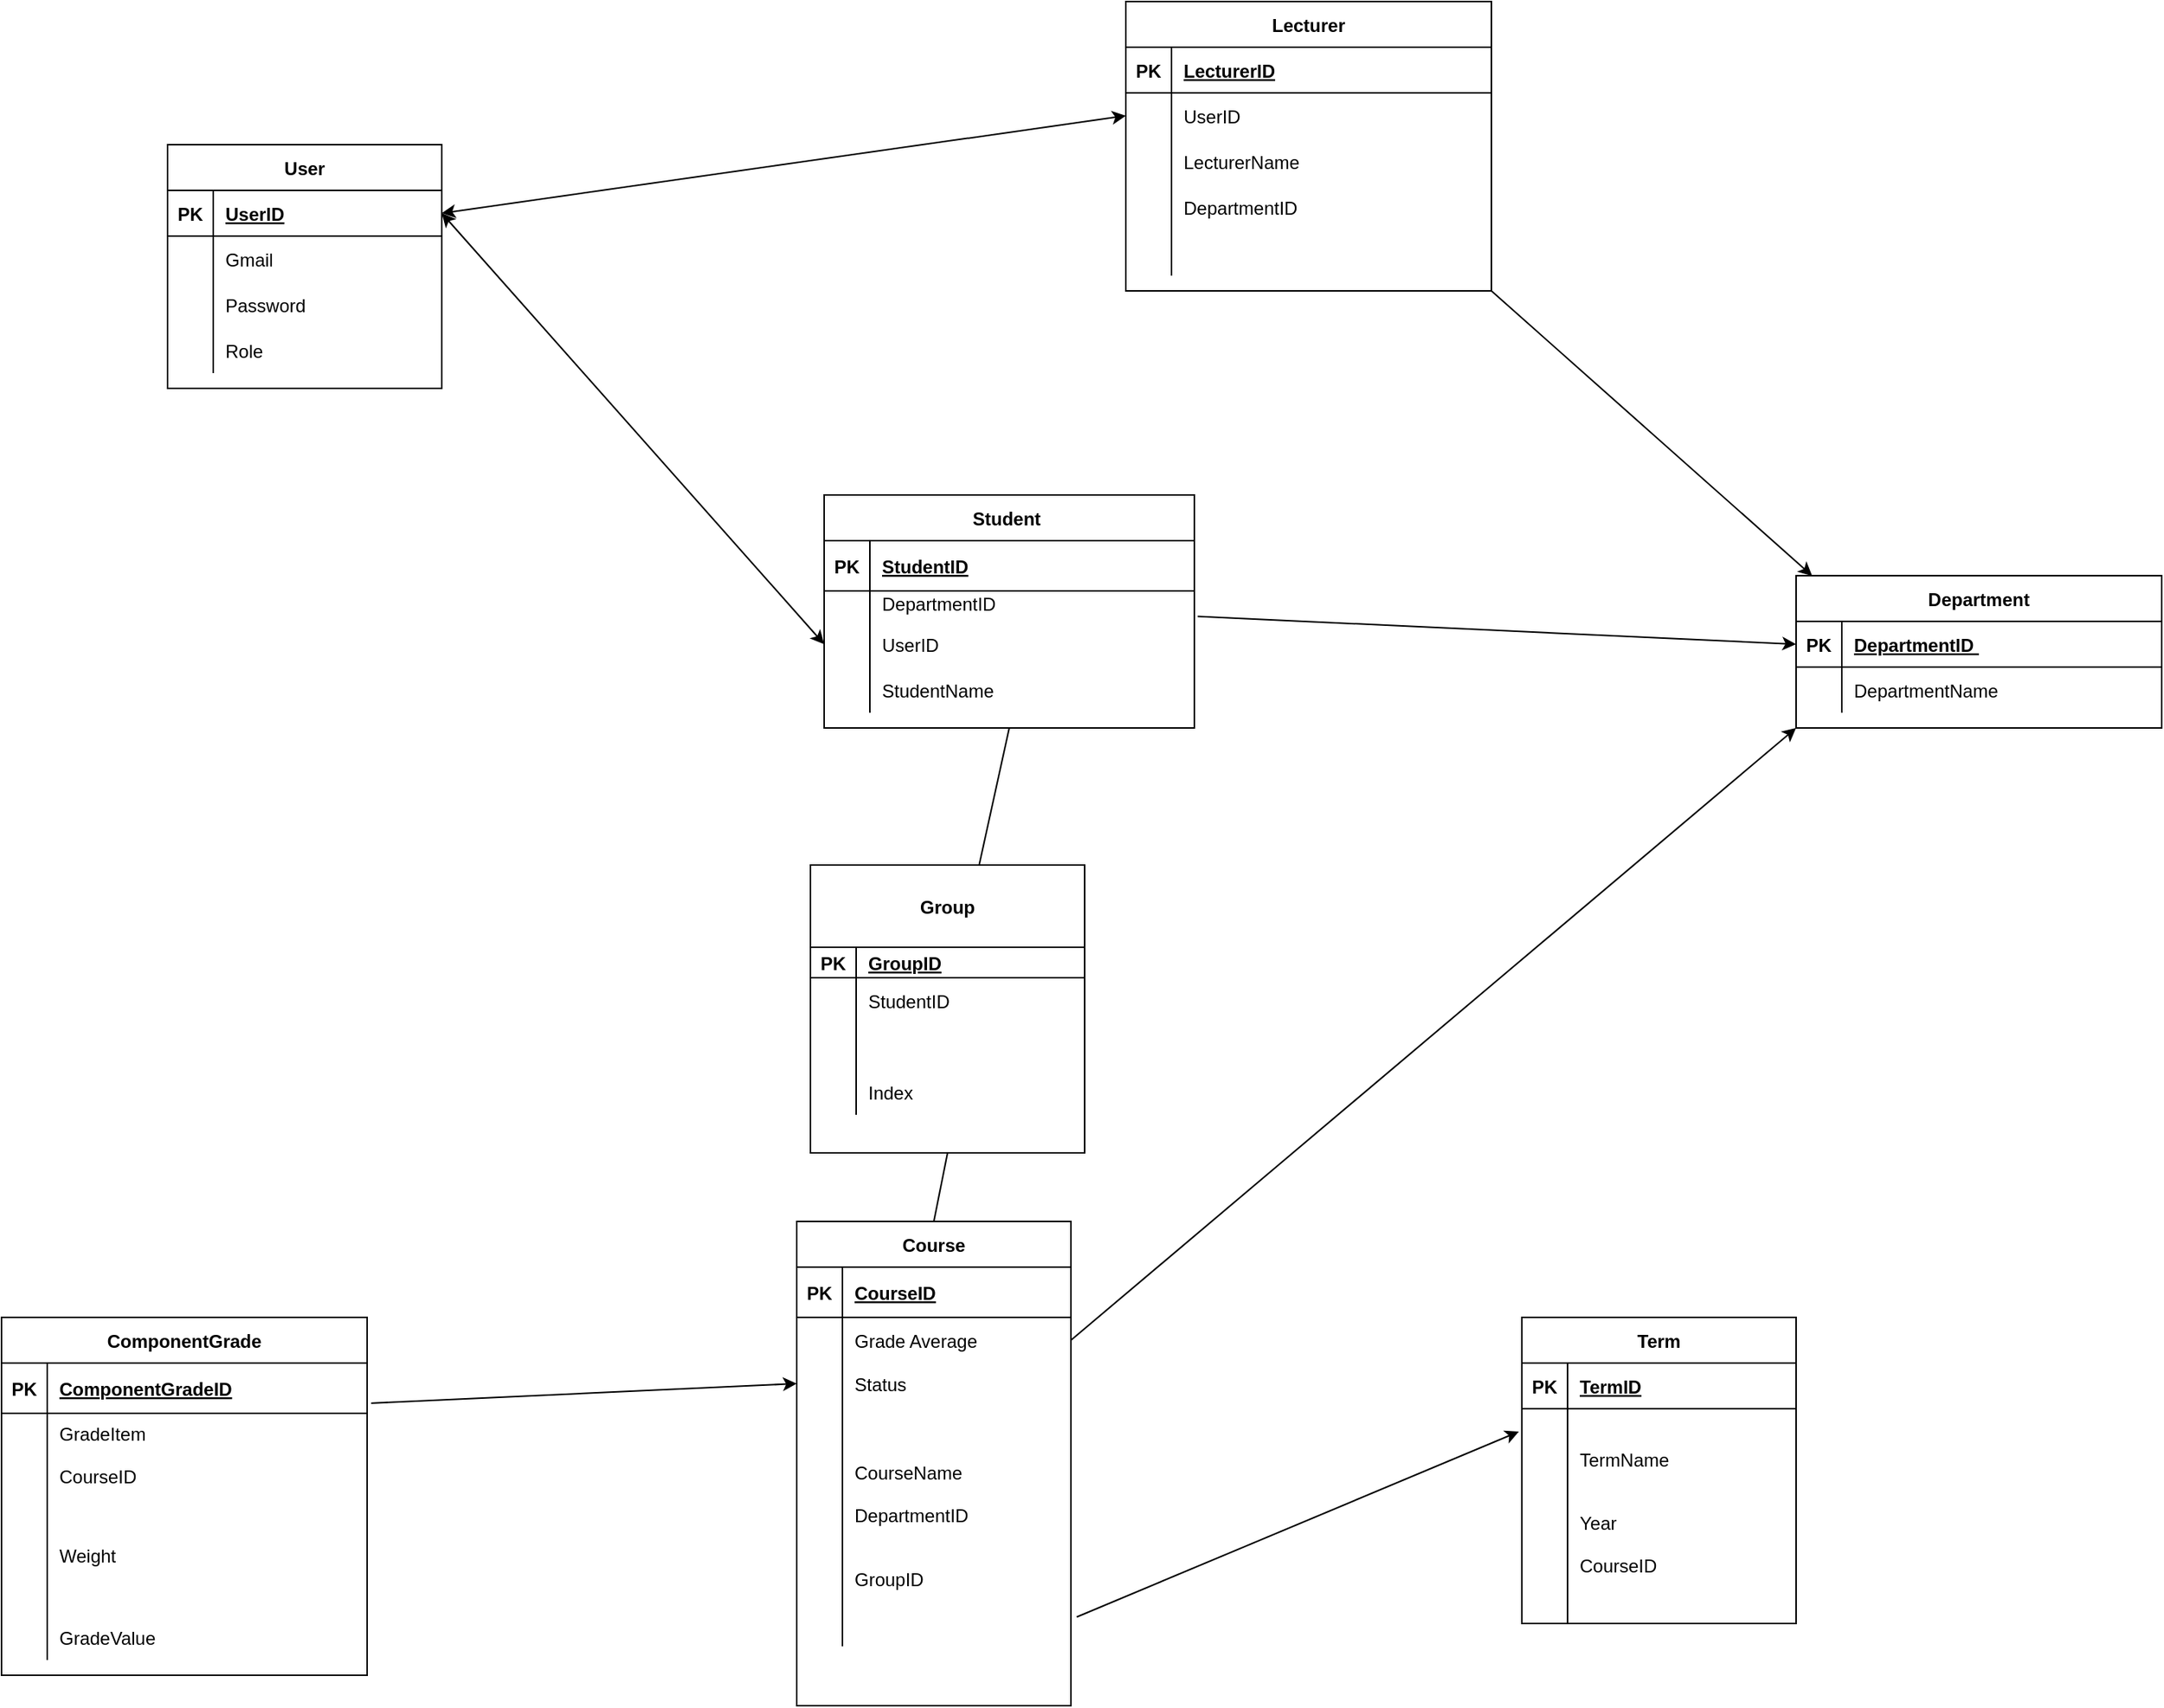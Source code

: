 <mxfile version="20.0.2" type="device"><diagram id="mr7P0DJ4sNEFujdi4Vyj" name="Page-1"><mxGraphModel dx="2618" dy="653" grid="1" gridSize="9" guides="1" tooltips="1" connect="1" arrows="1" fold="1" page="1" pageScale="1" pageWidth="1169" pageHeight="1654" math="0" shadow="0"><root><mxCell id="0"/><mxCell id="1" parent="0"/><mxCell id="qGTTyirhgLgIsrgYMvS8-2" value="User" style="shape=table;startSize=30;container=1;collapsible=1;childLayout=tableLayout;fixedRows=1;rowLines=0;fontStyle=1;align=center;resizeLast=1;" parent="1" vertex="1"><mxGeometry x="100" y="130" width="180" height="160" as="geometry"/></mxCell><mxCell id="qGTTyirhgLgIsrgYMvS8-3" value="" style="shape=tableRow;horizontal=0;startSize=0;swimlaneHead=0;swimlaneBody=0;fillColor=none;collapsible=0;dropTarget=0;points=[[0,0.5],[1,0.5]];portConstraint=eastwest;top=0;left=0;right=0;bottom=1;" parent="qGTTyirhgLgIsrgYMvS8-2" vertex="1"><mxGeometry y="30" width="180" height="30" as="geometry"/></mxCell><mxCell id="qGTTyirhgLgIsrgYMvS8-4" value="PK" style="shape=partialRectangle;connectable=0;fillColor=none;top=0;left=0;bottom=0;right=0;fontStyle=1;overflow=hidden;" parent="qGTTyirhgLgIsrgYMvS8-3" vertex="1"><mxGeometry width="30" height="30" as="geometry"><mxRectangle width="30" height="30" as="alternateBounds"/></mxGeometry></mxCell><mxCell id="qGTTyirhgLgIsrgYMvS8-5" value="UserID" style="shape=partialRectangle;connectable=0;fillColor=none;top=0;left=0;bottom=0;right=0;align=left;spacingLeft=6;fontStyle=5;overflow=hidden;" parent="qGTTyirhgLgIsrgYMvS8-3" vertex="1"><mxGeometry x="30" width="150" height="30" as="geometry"><mxRectangle width="150" height="30" as="alternateBounds"/></mxGeometry></mxCell><mxCell id="qGTTyirhgLgIsrgYMvS8-6" value="" style="shape=tableRow;horizontal=0;startSize=0;swimlaneHead=0;swimlaneBody=0;fillColor=none;collapsible=0;dropTarget=0;points=[[0,0.5],[1,0.5]];portConstraint=eastwest;top=0;left=0;right=0;bottom=0;" parent="qGTTyirhgLgIsrgYMvS8-2" vertex="1"><mxGeometry y="60" width="180" height="30" as="geometry"/></mxCell><mxCell id="qGTTyirhgLgIsrgYMvS8-7" value="" style="shape=partialRectangle;connectable=0;fillColor=none;top=0;left=0;bottom=0;right=0;editable=1;overflow=hidden;" parent="qGTTyirhgLgIsrgYMvS8-6" vertex="1"><mxGeometry width="30" height="30" as="geometry"><mxRectangle width="30" height="30" as="alternateBounds"/></mxGeometry></mxCell><mxCell id="qGTTyirhgLgIsrgYMvS8-8" value="Gmail        " style="shape=partialRectangle;connectable=0;fillColor=none;top=0;left=0;bottom=0;right=0;align=left;spacingLeft=6;overflow=hidden;" parent="qGTTyirhgLgIsrgYMvS8-6" vertex="1"><mxGeometry x="30" width="150" height="30" as="geometry"><mxRectangle width="150" height="30" as="alternateBounds"/></mxGeometry></mxCell><mxCell id="qGTTyirhgLgIsrgYMvS8-9" value="" style="shape=tableRow;horizontal=0;startSize=0;swimlaneHead=0;swimlaneBody=0;fillColor=none;collapsible=0;dropTarget=0;points=[[0,0.5],[1,0.5]];portConstraint=eastwest;top=0;left=0;right=0;bottom=0;" parent="qGTTyirhgLgIsrgYMvS8-2" vertex="1"><mxGeometry y="90" width="180" height="30" as="geometry"/></mxCell><mxCell id="qGTTyirhgLgIsrgYMvS8-10" value="" style="shape=partialRectangle;connectable=0;fillColor=none;top=0;left=0;bottom=0;right=0;editable=1;overflow=hidden;" parent="qGTTyirhgLgIsrgYMvS8-9" vertex="1"><mxGeometry width="30" height="30" as="geometry"><mxRectangle width="30" height="30" as="alternateBounds"/></mxGeometry></mxCell><mxCell id="qGTTyirhgLgIsrgYMvS8-11" value="Password" style="shape=partialRectangle;connectable=0;fillColor=none;top=0;left=0;bottom=0;right=0;align=left;spacingLeft=6;overflow=hidden;" parent="qGTTyirhgLgIsrgYMvS8-9" vertex="1"><mxGeometry x="30" width="150" height="30" as="geometry"><mxRectangle width="150" height="30" as="alternateBounds"/></mxGeometry></mxCell><mxCell id="qGTTyirhgLgIsrgYMvS8-12" value="" style="shape=tableRow;horizontal=0;startSize=0;swimlaneHead=0;swimlaneBody=0;fillColor=none;collapsible=0;dropTarget=0;points=[[0,0.5],[1,0.5]];portConstraint=eastwest;top=0;left=0;right=0;bottom=0;" parent="qGTTyirhgLgIsrgYMvS8-2" vertex="1"><mxGeometry y="120" width="180" height="30" as="geometry"/></mxCell><mxCell id="qGTTyirhgLgIsrgYMvS8-13" value="" style="shape=partialRectangle;connectable=0;fillColor=none;top=0;left=0;bottom=0;right=0;editable=1;overflow=hidden;" parent="qGTTyirhgLgIsrgYMvS8-12" vertex="1"><mxGeometry width="30" height="30" as="geometry"><mxRectangle width="30" height="30" as="alternateBounds"/></mxGeometry></mxCell><mxCell id="qGTTyirhgLgIsrgYMvS8-14" value="Role" style="shape=partialRectangle;connectable=0;fillColor=none;top=0;left=0;bottom=0;right=0;align=left;spacingLeft=6;overflow=hidden;" parent="qGTTyirhgLgIsrgYMvS8-12" vertex="1"><mxGeometry x="30" width="150" height="30" as="geometry"><mxRectangle width="150" height="30" as="alternateBounds"/></mxGeometry></mxCell><mxCell id="qGTTyirhgLgIsrgYMvS8-15" value="Student " style="shape=table;startSize=30;container=1;collapsible=1;childLayout=tableLayout;fixedRows=1;rowLines=0;fontStyle=1;align=center;resizeLast=1;" parent="1" vertex="1"><mxGeometry x="531" y="360" width="243" height="153" as="geometry"/></mxCell><mxCell id="qGTTyirhgLgIsrgYMvS8-16" value="" style="shape=tableRow;horizontal=0;startSize=0;swimlaneHead=0;swimlaneBody=0;fillColor=none;collapsible=0;dropTarget=0;points=[[0,0.5],[1,0.5]];portConstraint=eastwest;top=0;left=0;right=0;bottom=1;" parent="qGTTyirhgLgIsrgYMvS8-15" vertex="1"><mxGeometry y="30" width="243" height="33" as="geometry"/></mxCell><mxCell id="qGTTyirhgLgIsrgYMvS8-17" value="PK" style="shape=partialRectangle;connectable=0;fillColor=none;top=0;left=0;bottom=0;right=0;fontStyle=1;overflow=hidden;" parent="qGTTyirhgLgIsrgYMvS8-16" vertex="1"><mxGeometry width="30" height="33" as="geometry"><mxRectangle width="30" height="33" as="alternateBounds"/></mxGeometry></mxCell><mxCell id="qGTTyirhgLgIsrgYMvS8-18" value="StudentID" style="shape=partialRectangle;connectable=0;fillColor=none;top=0;left=0;bottom=0;right=0;align=left;spacingLeft=6;fontStyle=5;overflow=hidden;" parent="qGTTyirhgLgIsrgYMvS8-16" vertex="1"><mxGeometry x="30" width="213" height="33" as="geometry"><mxRectangle width="213" height="33" as="alternateBounds"/></mxGeometry></mxCell><mxCell id="qGTTyirhgLgIsrgYMvS8-19" value="" style="shape=tableRow;horizontal=0;startSize=0;swimlaneHead=0;swimlaneBody=0;fillColor=none;collapsible=0;dropTarget=0;points=[[0,0.5],[1,0.5]];portConstraint=eastwest;top=0;left=0;right=0;bottom=0;" parent="qGTTyirhgLgIsrgYMvS8-15" vertex="1"><mxGeometry y="63" width="243" height="20" as="geometry"/></mxCell><mxCell id="qGTTyirhgLgIsrgYMvS8-20" value="" style="shape=partialRectangle;connectable=0;fillColor=none;top=0;left=0;bottom=0;right=0;editable=1;overflow=hidden;" parent="qGTTyirhgLgIsrgYMvS8-19" vertex="1"><mxGeometry width="30" height="20" as="geometry"><mxRectangle width="30" height="20" as="alternateBounds"/></mxGeometry></mxCell><mxCell id="qGTTyirhgLgIsrgYMvS8-21" value="DepartmentID    &#10;" style="shape=partialRectangle;connectable=0;fillColor=none;top=0;left=0;bottom=0;right=0;align=left;spacingLeft=6;overflow=hidden;" parent="qGTTyirhgLgIsrgYMvS8-19" vertex="1"><mxGeometry x="30" width="213" height="20" as="geometry"><mxRectangle width="213" height="20" as="alternateBounds"/></mxGeometry></mxCell><mxCell id="qGTTyirhgLgIsrgYMvS8-22" value="" style="shape=tableRow;horizontal=0;startSize=0;swimlaneHead=0;swimlaneBody=0;fillColor=none;collapsible=0;dropTarget=0;points=[[0,0.5],[1,0.5]];portConstraint=eastwest;top=0;left=0;right=0;bottom=0;" parent="qGTTyirhgLgIsrgYMvS8-15" vertex="1"><mxGeometry y="83" width="243" height="30" as="geometry"/></mxCell><mxCell id="qGTTyirhgLgIsrgYMvS8-23" value="" style="shape=partialRectangle;connectable=0;fillColor=none;top=0;left=0;bottom=0;right=0;editable=1;overflow=hidden;" parent="qGTTyirhgLgIsrgYMvS8-22" vertex="1"><mxGeometry width="30" height="30" as="geometry"><mxRectangle width="30" height="30" as="alternateBounds"/></mxGeometry></mxCell><mxCell id="qGTTyirhgLgIsrgYMvS8-24" value="UserID" style="shape=partialRectangle;connectable=0;fillColor=none;top=0;left=0;bottom=0;right=0;align=left;spacingLeft=6;overflow=hidden;" parent="qGTTyirhgLgIsrgYMvS8-22" vertex="1"><mxGeometry x="30" width="213" height="30" as="geometry"><mxRectangle width="213" height="30" as="alternateBounds"/></mxGeometry></mxCell><mxCell id="qGTTyirhgLgIsrgYMvS8-25" value="" style="shape=tableRow;horizontal=0;startSize=0;swimlaneHead=0;swimlaneBody=0;fillColor=none;collapsible=0;dropTarget=0;points=[[0,0.5],[1,0.5]];portConstraint=eastwest;top=0;left=0;right=0;bottom=0;" parent="qGTTyirhgLgIsrgYMvS8-15" vertex="1"><mxGeometry y="113" width="243" height="30" as="geometry"/></mxCell><mxCell id="qGTTyirhgLgIsrgYMvS8-26" value="" style="shape=partialRectangle;connectable=0;fillColor=none;top=0;left=0;bottom=0;right=0;editable=1;overflow=hidden;" parent="qGTTyirhgLgIsrgYMvS8-25" vertex="1"><mxGeometry width="30" height="30" as="geometry"><mxRectangle width="30" height="30" as="alternateBounds"/></mxGeometry></mxCell><mxCell id="qGTTyirhgLgIsrgYMvS8-27" value="StudentName" style="shape=partialRectangle;connectable=0;fillColor=none;top=0;left=0;bottom=0;right=0;align=left;spacingLeft=6;overflow=hidden;" parent="qGTTyirhgLgIsrgYMvS8-25" vertex="1"><mxGeometry x="30" width="213" height="30" as="geometry"><mxRectangle width="213" height="30" as="alternateBounds"/></mxGeometry></mxCell><mxCell id="qGTTyirhgLgIsrgYMvS8-28" value="Department" style="shape=table;startSize=30;container=1;collapsible=1;childLayout=tableLayout;fixedRows=1;rowLines=0;fontStyle=1;align=center;resizeLast=1;" parent="1" vertex="1"><mxGeometry x="1169" y="413" width="240" height="100" as="geometry"/></mxCell><mxCell id="qGTTyirhgLgIsrgYMvS8-29" value="" style="shape=tableRow;horizontal=0;startSize=0;swimlaneHead=0;swimlaneBody=0;fillColor=none;collapsible=0;dropTarget=0;points=[[0,0.5],[1,0.5]];portConstraint=eastwest;top=0;left=0;right=0;bottom=1;" parent="qGTTyirhgLgIsrgYMvS8-28" vertex="1"><mxGeometry y="30" width="240" height="30" as="geometry"/></mxCell><mxCell id="qGTTyirhgLgIsrgYMvS8-30" value="PK" style="shape=partialRectangle;connectable=0;fillColor=none;top=0;left=0;bottom=0;right=0;fontStyle=1;overflow=hidden;" parent="qGTTyirhgLgIsrgYMvS8-29" vertex="1"><mxGeometry width="30" height="30" as="geometry"><mxRectangle width="30" height="30" as="alternateBounds"/></mxGeometry></mxCell><mxCell id="qGTTyirhgLgIsrgYMvS8-31" value="DepartmentID " style="shape=partialRectangle;connectable=0;fillColor=none;top=0;left=0;bottom=0;right=0;align=left;spacingLeft=6;fontStyle=5;overflow=hidden;" parent="qGTTyirhgLgIsrgYMvS8-29" vertex="1"><mxGeometry x="30" width="210" height="30" as="geometry"><mxRectangle width="210" height="30" as="alternateBounds"/></mxGeometry></mxCell><mxCell id="qGTTyirhgLgIsrgYMvS8-32" value="" style="shape=tableRow;horizontal=0;startSize=0;swimlaneHead=0;swimlaneBody=0;fillColor=none;collapsible=0;dropTarget=0;points=[[0,0.5],[1,0.5]];portConstraint=eastwest;top=0;left=0;right=0;bottom=0;" parent="qGTTyirhgLgIsrgYMvS8-28" vertex="1"><mxGeometry y="60" width="240" height="30" as="geometry"/></mxCell><mxCell id="qGTTyirhgLgIsrgYMvS8-33" value="" style="shape=partialRectangle;connectable=0;fillColor=none;top=0;left=0;bottom=0;right=0;editable=1;overflow=hidden;" parent="qGTTyirhgLgIsrgYMvS8-32" vertex="1"><mxGeometry width="30" height="30" as="geometry"><mxRectangle width="30" height="30" as="alternateBounds"/></mxGeometry></mxCell><mxCell id="qGTTyirhgLgIsrgYMvS8-34" value="DepartmentName" style="shape=partialRectangle;connectable=0;fillColor=none;top=0;left=0;bottom=0;right=0;align=left;spacingLeft=6;overflow=hidden;" parent="qGTTyirhgLgIsrgYMvS8-32" vertex="1"><mxGeometry x="30" width="210" height="30" as="geometry"><mxRectangle width="210" height="30" as="alternateBounds"/></mxGeometry></mxCell><mxCell id="qGTTyirhgLgIsrgYMvS8-48" value="Lecturer" style="shape=table;startSize=30;container=1;collapsible=1;childLayout=tableLayout;fixedRows=1;rowLines=0;fontStyle=1;align=center;resizeLast=1;" parent="1" vertex="1"><mxGeometry x="729" y="36" width="240" height="190" as="geometry"/></mxCell><mxCell id="qGTTyirhgLgIsrgYMvS8-49" value="" style="shape=tableRow;horizontal=0;startSize=0;swimlaneHead=0;swimlaneBody=0;fillColor=none;collapsible=0;dropTarget=0;points=[[0,0.5],[1,0.5]];portConstraint=eastwest;top=0;left=0;right=0;bottom=1;" parent="qGTTyirhgLgIsrgYMvS8-48" vertex="1"><mxGeometry y="30" width="240" height="30" as="geometry"/></mxCell><mxCell id="qGTTyirhgLgIsrgYMvS8-50" value="PK" style="shape=partialRectangle;connectable=0;fillColor=none;top=0;left=0;bottom=0;right=0;fontStyle=1;overflow=hidden;" parent="qGTTyirhgLgIsrgYMvS8-49" vertex="1"><mxGeometry width="30" height="30" as="geometry"><mxRectangle width="30" height="30" as="alternateBounds"/></mxGeometry></mxCell><mxCell id="qGTTyirhgLgIsrgYMvS8-51" value="LecturerID" style="shape=partialRectangle;connectable=0;fillColor=none;top=0;left=0;bottom=0;right=0;align=left;spacingLeft=6;fontStyle=5;overflow=hidden;" parent="qGTTyirhgLgIsrgYMvS8-49" vertex="1"><mxGeometry x="30" width="210" height="30" as="geometry"><mxRectangle width="210" height="30" as="alternateBounds"/></mxGeometry></mxCell><mxCell id="qGTTyirhgLgIsrgYMvS8-52" value="" style="shape=tableRow;horizontal=0;startSize=0;swimlaneHead=0;swimlaneBody=0;fillColor=none;collapsible=0;dropTarget=0;points=[[0,0.5],[1,0.5]];portConstraint=eastwest;top=0;left=0;right=0;bottom=0;" parent="qGTTyirhgLgIsrgYMvS8-48" vertex="1"><mxGeometry y="60" width="240" height="30" as="geometry"/></mxCell><mxCell id="qGTTyirhgLgIsrgYMvS8-53" value="" style="shape=partialRectangle;connectable=0;fillColor=none;top=0;left=0;bottom=0;right=0;editable=1;overflow=hidden;" parent="qGTTyirhgLgIsrgYMvS8-52" vertex="1"><mxGeometry width="30" height="30" as="geometry"><mxRectangle width="30" height="30" as="alternateBounds"/></mxGeometry></mxCell><mxCell id="qGTTyirhgLgIsrgYMvS8-54" value="UserID " style="shape=partialRectangle;connectable=0;fillColor=none;top=0;left=0;bottom=0;right=0;align=left;spacingLeft=6;overflow=hidden;" parent="qGTTyirhgLgIsrgYMvS8-52" vertex="1"><mxGeometry x="30" width="210" height="30" as="geometry"><mxRectangle width="210" height="30" as="alternateBounds"/></mxGeometry></mxCell><mxCell id="qGTTyirhgLgIsrgYMvS8-55" value="" style="shape=tableRow;horizontal=0;startSize=0;swimlaneHead=0;swimlaneBody=0;fillColor=none;collapsible=0;dropTarget=0;points=[[0,0.5],[1,0.5]];portConstraint=eastwest;top=0;left=0;right=0;bottom=0;" parent="qGTTyirhgLgIsrgYMvS8-48" vertex="1"><mxGeometry y="90" width="240" height="30" as="geometry"/></mxCell><mxCell id="qGTTyirhgLgIsrgYMvS8-56" value="" style="shape=partialRectangle;connectable=0;fillColor=none;top=0;left=0;bottom=0;right=0;editable=1;overflow=hidden;" parent="qGTTyirhgLgIsrgYMvS8-55" vertex="1"><mxGeometry width="30" height="30" as="geometry"><mxRectangle width="30" height="30" as="alternateBounds"/></mxGeometry></mxCell><mxCell id="qGTTyirhgLgIsrgYMvS8-57" value="LecturerName" style="shape=partialRectangle;connectable=0;fillColor=none;top=0;left=0;bottom=0;right=0;align=left;spacingLeft=6;overflow=hidden;" parent="qGTTyirhgLgIsrgYMvS8-55" vertex="1"><mxGeometry x="30" width="210" height="30" as="geometry"><mxRectangle width="210" height="30" as="alternateBounds"/></mxGeometry></mxCell><mxCell id="qGTTyirhgLgIsrgYMvS8-58" value="" style="shape=tableRow;horizontal=0;startSize=0;swimlaneHead=0;swimlaneBody=0;fillColor=none;collapsible=0;dropTarget=0;points=[[0,0.5],[1,0.5]];portConstraint=eastwest;top=0;left=0;right=0;bottom=0;" parent="qGTTyirhgLgIsrgYMvS8-48" vertex="1"><mxGeometry y="120" width="240" height="30" as="geometry"/></mxCell><mxCell id="qGTTyirhgLgIsrgYMvS8-59" value="" style="shape=partialRectangle;connectable=0;fillColor=none;top=0;left=0;bottom=0;right=0;editable=1;overflow=hidden;" parent="qGTTyirhgLgIsrgYMvS8-58" vertex="1"><mxGeometry width="30" height="30" as="geometry"><mxRectangle width="30" height="30" as="alternateBounds"/></mxGeometry></mxCell><mxCell id="qGTTyirhgLgIsrgYMvS8-60" value="DepartmentID" style="shape=partialRectangle;connectable=0;fillColor=none;top=0;left=0;bottom=0;right=0;align=left;spacingLeft=6;overflow=hidden;" parent="qGTTyirhgLgIsrgYMvS8-58" vertex="1"><mxGeometry x="30" width="210" height="30" as="geometry"><mxRectangle width="210" height="30" as="alternateBounds"/></mxGeometry></mxCell><mxCell id="qGTTyirhgLgIsrgYMvS8-61" value="" style="shape=tableRow;horizontal=0;startSize=0;swimlaneHead=0;swimlaneBody=0;fillColor=none;collapsible=0;dropTarget=0;points=[[0,0.5],[1,0.5]];portConstraint=eastwest;top=0;left=0;right=0;bottom=0;" parent="qGTTyirhgLgIsrgYMvS8-48" vertex="1"><mxGeometry y="150" width="240" height="30" as="geometry"/></mxCell><mxCell id="qGTTyirhgLgIsrgYMvS8-62" value="" style="shape=partialRectangle;connectable=0;fillColor=none;top=0;left=0;bottom=0;right=0;editable=1;overflow=hidden;" parent="qGTTyirhgLgIsrgYMvS8-61" vertex="1"><mxGeometry width="30" height="30" as="geometry"><mxRectangle width="30" height="30" as="alternateBounds"/></mxGeometry></mxCell><mxCell id="qGTTyirhgLgIsrgYMvS8-63" value="" style="shape=partialRectangle;connectable=0;fillColor=none;top=0;left=0;bottom=0;right=0;align=left;spacingLeft=6;overflow=hidden;" parent="qGTTyirhgLgIsrgYMvS8-61" vertex="1"><mxGeometry x="30" width="210" height="30" as="geometry"><mxRectangle width="210" height="30" as="alternateBounds"/></mxGeometry></mxCell><mxCell id="qGTTyirhgLgIsrgYMvS8-78" value="ComponentGrade" style="shape=table;startSize=30;container=1;collapsible=1;childLayout=tableLayout;fixedRows=1;rowLines=0;fontStyle=1;align=center;resizeLast=1;" parent="1" vertex="1"><mxGeometry x="-9" y="900" width="240" height="235" as="geometry"/></mxCell><mxCell id="qGTTyirhgLgIsrgYMvS8-79" value="" style="shape=tableRow;horizontal=0;startSize=0;swimlaneHead=0;swimlaneBody=0;fillColor=none;collapsible=0;dropTarget=0;points=[[0,0.5],[1,0.5]];portConstraint=eastwest;top=0;left=0;right=0;bottom=1;" parent="qGTTyirhgLgIsrgYMvS8-78" vertex="1"><mxGeometry y="30" width="240" height="33" as="geometry"/></mxCell><mxCell id="qGTTyirhgLgIsrgYMvS8-80" value="PK" style="shape=partialRectangle;connectable=0;fillColor=none;top=0;left=0;bottom=0;right=0;fontStyle=1;overflow=hidden;" parent="qGTTyirhgLgIsrgYMvS8-79" vertex="1"><mxGeometry width="30" height="33" as="geometry"><mxRectangle width="30" height="33" as="alternateBounds"/></mxGeometry></mxCell><mxCell id="qGTTyirhgLgIsrgYMvS8-81" value="ComponentGradeID" style="shape=partialRectangle;connectable=0;fillColor=none;top=0;left=0;bottom=0;right=0;align=left;spacingLeft=6;fontStyle=5;overflow=hidden;" parent="qGTTyirhgLgIsrgYMvS8-79" vertex="1"><mxGeometry x="30" width="210" height="33" as="geometry"><mxRectangle width="210" height="33" as="alternateBounds"/></mxGeometry></mxCell><mxCell id="qGTTyirhgLgIsrgYMvS8-82" value="" style="shape=tableRow;horizontal=0;startSize=0;swimlaneHead=0;swimlaneBody=0;fillColor=none;collapsible=0;dropTarget=0;points=[[0,0.5],[1,0.5]];portConstraint=eastwest;top=0;left=0;right=0;bottom=0;" parent="qGTTyirhgLgIsrgYMvS8-78" vertex="1"><mxGeometry y="63" width="240" height="54" as="geometry"/></mxCell><mxCell id="qGTTyirhgLgIsrgYMvS8-83" value="" style="shape=partialRectangle;connectable=0;fillColor=none;top=0;left=0;bottom=0;right=0;editable=1;overflow=hidden;" parent="qGTTyirhgLgIsrgYMvS8-82" vertex="1"><mxGeometry width="30" height="54" as="geometry"><mxRectangle width="30" height="54" as="alternateBounds"/></mxGeometry></mxCell><mxCell id="qGTTyirhgLgIsrgYMvS8-84" value="GradeItem&#10;&#10;CourseID" style="shape=partialRectangle;connectable=0;fillColor=none;top=0;left=0;bottom=0;right=0;align=left;spacingLeft=6;overflow=hidden;" parent="qGTTyirhgLgIsrgYMvS8-82" vertex="1"><mxGeometry x="30" width="210" height="54" as="geometry"><mxRectangle width="210" height="54" as="alternateBounds"/></mxGeometry></mxCell><mxCell id="qGTTyirhgLgIsrgYMvS8-85" value="" style="shape=tableRow;horizontal=0;startSize=0;swimlaneHead=0;swimlaneBody=0;fillColor=none;collapsible=0;dropTarget=0;points=[[0,0.5],[1,0.5]];portConstraint=eastwest;top=0;left=0;right=0;bottom=0;" parent="qGTTyirhgLgIsrgYMvS8-78" vertex="1"><mxGeometry y="117" width="240" height="78" as="geometry"/></mxCell><mxCell id="qGTTyirhgLgIsrgYMvS8-86" value="" style="shape=partialRectangle;connectable=0;fillColor=none;top=0;left=0;bottom=0;right=0;editable=1;overflow=hidden;" parent="qGTTyirhgLgIsrgYMvS8-85" vertex="1"><mxGeometry width="30" height="78" as="geometry"><mxRectangle width="30" height="78" as="alternateBounds"/></mxGeometry></mxCell><mxCell id="qGTTyirhgLgIsrgYMvS8-87" value="Weight" style="shape=partialRectangle;connectable=0;fillColor=none;top=0;left=0;bottom=0;right=0;align=left;spacingLeft=6;overflow=hidden;" parent="qGTTyirhgLgIsrgYMvS8-85" vertex="1"><mxGeometry x="30" width="210" height="78" as="geometry"><mxRectangle width="210" height="78" as="alternateBounds"/></mxGeometry></mxCell><mxCell id="qGTTyirhgLgIsrgYMvS8-88" value="" style="shape=tableRow;horizontal=0;startSize=0;swimlaneHead=0;swimlaneBody=0;fillColor=none;collapsible=0;dropTarget=0;points=[[0,0.5],[1,0.5]];portConstraint=eastwest;top=0;left=0;right=0;bottom=0;" parent="qGTTyirhgLgIsrgYMvS8-78" vertex="1"><mxGeometry y="195" width="240" height="30" as="geometry"/></mxCell><mxCell id="qGTTyirhgLgIsrgYMvS8-89" value="" style="shape=partialRectangle;connectable=0;fillColor=none;top=0;left=0;bottom=0;right=0;editable=1;overflow=hidden;" parent="qGTTyirhgLgIsrgYMvS8-88" vertex="1"><mxGeometry width="30" height="30" as="geometry"><mxRectangle width="30" height="30" as="alternateBounds"/></mxGeometry></mxCell><mxCell id="qGTTyirhgLgIsrgYMvS8-90" value="GradeValue" style="shape=partialRectangle;connectable=0;fillColor=none;top=0;left=0;bottom=0;right=0;align=left;spacingLeft=6;overflow=hidden;" parent="qGTTyirhgLgIsrgYMvS8-88" vertex="1"><mxGeometry x="30" width="210" height="30" as="geometry"><mxRectangle width="210" height="30" as="alternateBounds"/></mxGeometry></mxCell><mxCell id="zCU6-iLMSBYGmoEDYZ47-1" value="" style="endArrow=classic;startArrow=classic;html=1;rounded=0;entryX=0;entryY=0.5;entryDx=0;entryDy=0;exitX=1;exitY=0.5;exitDx=0;exitDy=0;" parent="1" source="qGTTyirhgLgIsrgYMvS8-3" target="qGTTyirhgLgIsrgYMvS8-52" edge="1"><mxGeometry width="50" height="50" relative="1" as="geometry"><mxPoint x="288" y="225" as="sourcePoint"/><mxPoint x="797" y="351" as="targetPoint"/></mxGeometry></mxCell><mxCell id="zCU6-iLMSBYGmoEDYZ47-2" value="" style="endArrow=classic;startArrow=classic;html=1;rounded=0;exitX=1;exitY=0.5;exitDx=0;exitDy=0;entryX=0;entryY=0.5;entryDx=0;entryDy=0;" parent="1" source="qGTTyirhgLgIsrgYMvS8-3" target="qGTTyirhgLgIsrgYMvS8-22" edge="1"><mxGeometry width="50" height="50" relative="1" as="geometry"><mxPoint x="747" y="401" as="sourcePoint"/><mxPoint x="797" y="351" as="targetPoint"/></mxGeometry></mxCell><mxCell id="zCU6-iLMSBYGmoEDYZ47-3" value="Course" style="shape=table;startSize=30;container=1;collapsible=1;childLayout=tableLayout;fixedRows=1;rowLines=0;fontStyle=1;align=center;resizeLast=1;" parent="1" vertex="1"><mxGeometry x="513" y="837" width="180" height="318.0" as="geometry"/></mxCell><mxCell id="zCU6-iLMSBYGmoEDYZ47-4" value="" style="shape=tableRow;horizontal=0;startSize=0;swimlaneHead=0;swimlaneBody=0;fillColor=none;collapsible=0;dropTarget=0;points=[[0,0.5],[1,0.5]];portConstraint=eastwest;top=0;left=0;right=0;bottom=1;" parent="zCU6-iLMSBYGmoEDYZ47-3" vertex="1"><mxGeometry y="30" width="180" height="33" as="geometry"/></mxCell><mxCell id="zCU6-iLMSBYGmoEDYZ47-5" value="PK" style="shape=partialRectangle;connectable=0;fillColor=none;top=0;left=0;bottom=0;right=0;fontStyle=1;overflow=hidden;" parent="zCU6-iLMSBYGmoEDYZ47-4" vertex="1"><mxGeometry width="30" height="33" as="geometry"><mxRectangle width="30" height="33" as="alternateBounds"/></mxGeometry></mxCell><mxCell id="zCU6-iLMSBYGmoEDYZ47-6" value="CourseID" style="shape=partialRectangle;connectable=0;fillColor=none;top=0;left=0;bottom=0;right=0;align=left;spacingLeft=6;fontStyle=5;overflow=hidden;" parent="zCU6-iLMSBYGmoEDYZ47-4" vertex="1"><mxGeometry x="30" width="150" height="33" as="geometry"><mxRectangle width="150" height="33" as="alternateBounds"/></mxGeometry></mxCell><mxCell id="zCU6-iLMSBYGmoEDYZ47-7" value="" style="shape=tableRow;horizontal=0;startSize=0;swimlaneHead=0;swimlaneBody=0;fillColor=none;collapsible=0;dropTarget=0;points=[[0,0.5],[1,0.5]];portConstraint=eastwest;top=0;left=0;right=0;bottom=0;" parent="zCU6-iLMSBYGmoEDYZ47-3" vertex="1"><mxGeometry y="63" width="180" height="30" as="geometry"/></mxCell><mxCell id="zCU6-iLMSBYGmoEDYZ47-8" value="" style="shape=partialRectangle;connectable=0;fillColor=none;top=0;left=0;bottom=0;right=0;editable=1;overflow=hidden;" parent="zCU6-iLMSBYGmoEDYZ47-7" vertex="1"><mxGeometry width="30" height="30" as="geometry"><mxRectangle width="30" height="30" as="alternateBounds"/></mxGeometry></mxCell><mxCell id="zCU6-iLMSBYGmoEDYZ47-9" value="Grade Average" style="shape=partialRectangle;connectable=0;fillColor=none;top=0;left=0;bottom=0;right=0;align=left;spacingLeft=6;overflow=hidden;" parent="zCU6-iLMSBYGmoEDYZ47-7" vertex="1"><mxGeometry x="30" width="150" height="30" as="geometry"><mxRectangle width="150" height="30" as="alternateBounds"/></mxGeometry></mxCell><mxCell id="zCU6-iLMSBYGmoEDYZ47-10" value="" style="shape=tableRow;horizontal=0;startSize=0;swimlaneHead=0;swimlaneBody=0;fillColor=none;collapsible=0;dropTarget=0;points=[[0,0.5],[1,0.5]];portConstraint=eastwest;top=0;left=0;right=0;bottom=0;" parent="zCU6-iLMSBYGmoEDYZ47-3" vertex="1"><mxGeometry y="93" width="180" height="27" as="geometry"/></mxCell><mxCell id="zCU6-iLMSBYGmoEDYZ47-11" value="" style="shape=partialRectangle;connectable=0;fillColor=none;top=0;left=0;bottom=0;right=0;editable=1;overflow=hidden;" parent="zCU6-iLMSBYGmoEDYZ47-10" vertex="1"><mxGeometry width="30" height="27" as="geometry"><mxRectangle width="30" height="27" as="alternateBounds"/></mxGeometry></mxCell><mxCell id="zCU6-iLMSBYGmoEDYZ47-12" value="Status" style="shape=partialRectangle;connectable=0;fillColor=none;top=0;left=0;bottom=0;right=0;align=left;spacingLeft=6;overflow=hidden;" parent="zCU6-iLMSBYGmoEDYZ47-10" vertex="1"><mxGeometry x="30" width="150" height="27" as="geometry"><mxRectangle width="150" height="27" as="alternateBounds"/></mxGeometry></mxCell><mxCell id="zCU6-iLMSBYGmoEDYZ47-13" value="" style="shape=tableRow;horizontal=0;startSize=0;swimlaneHead=0;swimlaneBody=0;fillColor=none;collapsible=0;dropTarget=0;points=[[0,0.5],[1,0.5]];portConstraint=eastwest;top=0;left=0;right=0;bottom=0;" parent="zCU6-iLMSBYGmoEDYZ47-3" vertex="1"><mxGeometry y="120" width="180" height="159" as="geometry"/></mxCell><mxCell id="zCU6-iLMSBYGmoEDYZ47-14" value="" style="shape=partialRectangle;connectable=0;fillColor=none;top=0;left=0;bottom=0;right=0;editable=1;overflow=hidden;" parent="zCU6-iLMSBYGmoEDYZ47-13" vertex="1"><mxGeometry width="30" height="159" as="geometry"><mxRectangle width="30" height="159" as="alternateBounds"/></mxGeometry></mxCell><mxCell id="zCU6-iLMSBYGmoEDYZ47-15" value="CourseName&#10;&#10;DepartmentID&#10;&#10;&#10;GroupID" style="shape=partialRectangle;connectable=0;fillColor=none;top=0;left=0;bottom=0;right=0;align=left;spacingLeft=6;overflow=hidden;" parent="zCU6-iLMSBYGmoEDYZ47-13" vertex="1"><mxGeometry x="30" width="150" height="159" as="geometry"><mxRectangle width="150" height="159" as="alternateBounds"/></mxGeometry></mxCell><mxCell id="zCU6-iLMSBYGmoEDYZ47-20" value="" style="endArrow=classic;html=1;rounded=0;entryX=0;entryY=0.5;entryDx=0;entryDy=0;exitX=1.009;exitY=-0.107;exitDx=0;exitDy=0;exitPerimeter=0;" parent="1" source="qGTTyirhgLgIsrgYMvS8-22" target="qGTTyirhgLgIsrgYMvS8-29" edge="1"><mxGeometry width="50" height="50" relative="1" as="geometry"><mxPoint x="801" y="581" as="sourcePoint"/><mxPoint x="851" y="531" as="targetPoint"/></mxGeometry></mxCell><mxCell id="4luTp6yfqKUjTsejv8uh-1" value="" style="endArrow=classic;html=1;rounded=0;exitX=1.011;exitY=0.798;exitDx=0;exitDy=0;exitPerimeter=0;entryX=0;entryY=0.5;entryDx=0;entryDy=0;" parent="1" source="qGTTyirhgLgIsrgYMvS8-79" target="zCU6-iLMSBYGmoEDYZ47-10" edge="1"><mxGeometry width="50" height="50" relative="1" as="geometry"><mxPoint x="711" y="599" as="sourcePoint"/><mxPoint x="761" y="549" as="targetPoint"/></mxGeometry></mxCell><mxCell id="4luTp6yfqKUjTsejv8uh-4" value="" style="endArrow=classic;html=1;rounded=0;entryX=0;entryY=1;entryDx=0;entryDy=0;exitX=1;exitY=0.5;exitDx=0;exitDy=0;" parent="1" source="zCU6-iLMSBYGmoEDYZ47-7" target="qGTTyirhgLgIsrgYMvS8-28" edge="1"><mxGeometry width="50" height="50" relative="1" as="geometry"><mxPoint x="711" y="707" as="sourcePoint"/><mxPoint x="761" y="657" as="targetPoint"/></mxGeometry></mxCell><mxCell id="4luTp6yfqKUjTsejv8uh-5" value="" style="endArrow=classic;html=1;rounded=0;entryX=0.044;entryY=0.001;entryDx=0;entryDy=0;entryPerimeter=0;exitX=1;exitY=1;exitDx=0;exitDy=0;" parent="1" source="qGTTyirhgLgIsrgYMvS8-48" target="qGTTyirhgLgIsrgYMvS8-28" edge="1"><mxGeometry width="50" height="50" relative="1" as="geometry"><mxPoint x="1017" y="374" as="sourcePoint"/><mxPoint x="1067" y="324" as="targetPoint"/></mxGeometry></mxCell><mxCell id="4luTp6yfqKUjTsejv8uh-6" value="Term" style="shape=table;startSize=30;container=1;collapsible=1;childLayout=tableLayout;fixedRows=1;rowLines=0;fontStyle=1;align=center;resizeLast=1;" parent="1" vertex="1"><mxGeometry x="989" y="900" width="180" height="201" as="geometry"/></mxCell><mxCell id="4luTp6yfqKUjTsejv8uh-7" value="" style="shape=tableRow;horizontal=0;startSize=0;swimlaneHead=0;swimlaneBody=0;fillColor=none;collapsible=0;dropTarget=0;points=[[0,0.5],[1,0.5]];portConstraint=eastwest;top=0;left=0;right=0;bottom=1;" parent="4luTp6yfqKUjTsejv8uh-6" vertex="1"><mxGeometry y="30" width="180" height="30" as="geometry"/></mxCell><mxCell id="4luTp6yfqKUjTsejv8uh-8" value="PK" style="shape=partialRectangle;connectable=0;fillColor=none;top=0;left=0;bottom=0;right=0;fontStyle=1;overflow=hidden;" parent="4luTp6yfqKUjTsejv8uh-7" vertex="1"><mxGeometry width="30" height="30" as="geometry"><mxRectangle width="30" height="30" as="alternateBounds"/></mxGeometry></mxCell><mxCell id="4luTp6yfqKUjTsejv8uh-9" value="TermID" style="shape=partialRectangle;connectable=0;fillColor=none;top=0;left=0;bottom=0;right=0;align=left;spacingLeft=6;fontStyle=5;overflow=hidden;" parent="4luTp6yfqKUjTsejv8uh-7" vertex="1"><mxGeometry x="30" width="150" height="30" as="geometry"><mxRectangle width="150" height="30" as="alternateBounds"/></mxGeometry></mxCell><mxCell id="4luTp6yfqKUjTsejv8uh-10" value="" style="shape=tableRow;horizontal=0;startSize=0;swimlaneHead=0;swimlaneBody=0;fillColor=none;collapsible=0;dropTarget=0;points=[[0,0.5],[1,0.5]];portConstraint=eastwest;top=0;left=0;right=0;bottom=0;" parent="4luTp6yfqKUjTsejv8uh-6" vertex="1"><mxGeometry y="60" width="180" height="66" as="geometry"/></mxCell><mxCell id="4luTp6yfqKUjTsejv8uh-11" value="" style="shape=partialRectangle;connectable=0;fillColor=none;top=0;left=0;bottom=0;right=0;editable=1;overflow=hidden;" parent="4luTp6yfqKUjTsejv8uh-10" vertex="1"><mxGeometry width="30" height="66" as="geometry"><mxRectangle width="30" height="66" as="alternateBounds"/></mxGeometry></mxCell><mxCell id="4luTp6yfqKUjTsejv8uh-12" value="TermName" style="shape=partialRectangle;connectable=0;fillColor=none;top=0;left=0;bottom=0;right=0;align=left;spacingLeft=6;overflow=hidden;" parent="4luTp6yfqKUjTsejv8uh-10" vertex="1"><mxGeometry x="30" width="150" height="66" as="geometry"><mxRectangle width="150" height="66" as="alternateBounds"/></mxGeometry></mxCell><mxCell id="4luTp6yfqKUjTsejv8uh-13" value="" style="shape=tableRow;horizontal=0;startSize=0;swimlaneHead=0;swimlaneBody=0;fillColor=none;collapsible=0;dropTarget=0;points=[[0,0.5],[1,0.5]];portConstraint=eastwest;top=0;left=0;right=0;bottom=0;" parent="4luTp6yfqKUjTsejv8uh-6" vertex="1"><mxGeometry y="126" width="180" height="45" as="geometry"/></mxCell><mxCell id="4luTp6yfqKUjTsejv8uh-14" value="" style="shape=partialRectangle;connectable=0;fillColor=none;top=0;left=0;bottom=0;right=0;editable=1;overflow=hidden;" parent="4luTp6yfqKUjTsejv8uh-13" vertex="1"><mxGeometry width="30" height="45" as="geometry"><mxRectangle width="30" height="45" as="alternateBounds"/></mxGeometry></mxCell><mxCell id="4luTp6yfqKUjTsejv8uh-15" value="Year&#10;&#10;CourseID" style="shape=partialRectangle;connectable=0;fillColor=none;top=0;left=0;bottom=0;right=0;align=left;spacingLeft=6;overflow=hidden;" parent="4luTp6yfqKUjTsejv8uh-13" vertex="1"><mxGeometry x="30" width="150" height="45" as="geometry"><mxRectangle width="150" height="45" as="alternateBounds"/></mxGeometry></mxCell><mxCell id="4luTp6yfqKUjTsejv8uh-16" value="" style="shape=tableRow;horizontal=0;startSize=0;swimlaneHead=0;swimlaneBody=0;fillColor=none;collapsible=0;dropTarget=0;points=[[0,0.5],[1,0.5]];portConstraint=eastwest;top=0;left=0;right=0;bottom=0;" parent="4luTp6yfqKUjTsejv8uh-6" vertex="1"><mxGeometry y="171" width="180" height="30" as="geometry"/></mxCell><mxCell id="4luTp6yfqKUjTsejv8uh-17" value="" style="shape=partialRectangle;connectable=0;fillColor=none;top=0;left=0;bottom=0;right=0;editable=1;overflow=hidden;" parent="4luTp6yfqKUjTsejv8uh-16" vertex="1"><mxGeometry width="30" height="30" as="geometry"><mxRectangle width="30" height="30" as="alternateBounds"/></mxGeometry></mxCell><mxCell id="4luTp6yfqKUjTsejv8uh-18" value="" style="shape=partialRectangle;connectable=0;fillColor=none;top=0;left=0;bottom=0;right=0;align=left;spacingLeft=6;overflow=hidden;" parent="4luTp6yfqKUjTsejv8uh-16" vertex="1"><mxGeometry x="30" width="150" height="30" as="geometry"><mxRectangle width="150" height="30" as="alternateBounds"/></mxGeometry></mxCell><mxCell id="4luTp6yfqKUjTsejv8uh-20" value="" style="endArrow=classic;html=1;rounded=0;exitX=1.021;exitY=0.879;exitDx=0;exitDy=0;exitPerimeter=0;entryX=-0.011;entryY=0.228;entryDx=0;entryDy=0;entryPerimeter=0;" parent="1" source="zCU6-iLMSBYGmoEDYZ47-13" target="4luTp6yfqKUjTsejv8uh-10" edge="1"><mxGeometry width="50" height="50" relative="1" as="geometry"><mxPoint x="729" y="1022" as="sourcePoint"/><mxPoint x="864" y="1044" as="targetPoint"/></mxGeometry></mxCell><mxCell id="4luTp6yfqKUjTsejv8uh-21" value="Group" style="shape=table;startSize=54;container=1;collapsible=1;childLayout=tableLayout;fixedRows=1;rowLines=0;fontStyle=1;align=center;resizeLast=1;" parent="1" vertex="1"><mxGeometry x="522" y="603" width="180" height="189" as="geometry"/></mxCell><mxCell id="4luTp6yfqKUjTsejv8uh-22" value="" style="shape=tableRow;horizontal=0;startSize=0;swimlaneHead=0;swimlaneBody=0;fillColor=none;collapsible=0;dropTarget=0;points=[[0,0.5],[1,0.5]];portConstraint=eastwest;top=0;left=0;right=0;bottom=1;" parent="4luTp6yfqKUjTsejv8uh-21" vertex="1"><mxGeometry y="54" width="180" height="20" as="geometry"/></mxCell><mxCell id="4luTp6yfqKUjTsejv8uh-23" value="PK" style="shape=partialRectangle;connectable=0;fillColor=none;top=0;left=0;bottom=0;right=0;fontStyle=1;overflow=hidden;" parent="4luTp6yfqKUjTsejv8uh-22" vertex="1"><mxGeometry width="30" height="20" as="geometry"><mxRectangle width="30" height="20" as="alternateBounds"/></mxGeometry></mxCell><mxCell id="4luTp6yfqKUjTsejv8uh-24" value="GroupID" style="shape=partialRectangle;connectable=0;fillColor=none;top=0;left=0;bottom=0;right=0;align=left;spacingLeft=6;fontStyle=5;overflow=hidden;" parent="4luTp6yfqKUjTsejv8uh-22" vertex="1"><mxGeometry x="30" width="150" height="20" as="geometry"><mxRectangle width="150" height="20" as="alternateBounds"/></mxGeometry></mxCell><mxCell id="4luTp6yfqKUjTsejv8uh-25" value="" style="shape=tableRow;horizontal=0;startSize=0;swimlaneHead=0;swimlaneBody=0;fillColor=none;collapsible=0;dropTarget=0;points=[[0,0.5],[1,0.5]];portConstraint=eastwest;top=0;left=0;right=0;bottom=0;" parent="4luTp6yfqKUjTsejv8uh-21" vertex="1"><mxGeometry y="74" width="180" height="30" as="geometry"/></mxCell><mxCell id="4luTp6yfqKUjTsejv8uh-26" value="" style="shape=partialRectangle;connectable=0;fillColor=none;top=0;left=0;bottom=0;right=0;editable=1;overflow=hidden;" parent="4luTp6yfqKUjTsejv8uh-25" vertex="1"><mxGeometry width="30" height="30" as="geometry"><mxRectangle width="30" height="30" as="alternateBounds"/></mxGeometry></mxCell><mxCell id="4luTp6yfqKUjTsejv8uh-27" value="StudentID" style="shape=partialRectangle;connectable=0;fillColor=none;top=0;left=0;bottom=0;right=0;align=left;spacingLeft=6;overflow=hidden;" parent="4luTp6yfqKUjTsejv8uh-25" vertex="1"><mxGeometry x="30" width="150" height="30" as="geometry"><mxRectangle width="150" height="30" as="alternateBounds"/></mxGeometry></mxCell><mxCell id="4luTp6yfqKUjTsejv8uh-28" value="" style="shape=tableRow;horizontal=0;startSize=0;swimlaneHead=0;swimlaneBody=0;fillColor=none;collapsible=0;dropTarget=0;points=[[0,0.5],[1,0.5]];portConstraint=eastwest;top=0;left=0;right=0;bottom=0;" parent="4luTp6yfqKUjTsejv8uh-21" vertex="1"><mxGeometry y="104" width="180" height="30" as="geometry"/></mxCell><mxCell id="4luTp6yfqKUjTsejv8uh-29" value="" style="shape=partialRectangle;connectable=0;fillColor=none;top=0;left=0;bottom=0;right=0;editable=1;overflow=hidden;" parent="4luTp6yfqKUjTsejv8uh-28" vertex="1"><mxGeometry width="30" height="30" as="geometry"><mxRectangle width="30" height="30" as="alternateBounds"/></mxGeometry></mxCell><mxCell id="4luTp6yfqKUjTsejv8uh-30" value="" style="shape=partialRectangle;connectable=0;fillColor=none;top=0;left=0;bottom=0;right=0;align=left;spacingLeft=6;overflow=hidden;" parent="4luTp6yfqKUjTsejv8uh-28" vertex="1"><mxGeometry x="30" width="150" height="30" as="geometry"><mxRectangle width="150" height="30" as="alternateBounds"/></mxGeometry></mxCell><mxCell id="4luTp6yfqKUjTsejv8uh-31" value="" style="shape=tableRow;horizontal=0;startSize=0;swimlaneHead=0;swimlaneBody=0;fillColor=none;collapsible=0;dropTarget=0;points=[[0,0.5],[1,0.5]];portConstraint=eastwest;top=0;left=0;right=0;bottom=0;" parent="4luTp6yfqKUjTsejv8uh-21" vertex="1"><mxGeometry y="134" width="180" height="30" as="geometry"/></mxCell><mxCell id="4luTp6yfqKUjTsejv8uh-32" value="" style="shape=partialRectangle;connectable=0;fillColor=none;top=0;left=0;bottom=0;right=0;editable=1;overflow=hidden;" parent="4luTp6yfqKUjTsejv8uh-31" vertex="1"><mxGeometry width="30" height="30" as="geometry"><mxRectangle width="30" height="30" as="alternateBounds"/></mxGeometry></mxCell><mxCell id="4luTp6yfqKUjTsejv8uh-33" value="Index" style="shape=partialRectangle;connectable=0;fillColor=none;top=0;left=0;bottom=0;right=0;align=left;spacingLeft=6;overflow=hidden;" parent="4luTp6yfqKUjTsejv8uh-31" vertex="1"><mxGeometry x="30" width="150" height="30" as="geometry"><mxRectangle width="150" height="30" as="alternateBounds"/></mxGeometry></mxCell><mxCell id="4luTp6yfqKUjTsejv8uh-34" value="" style="endArrow=none;html=1;rounded=0;exitX=0.5;exitY=0;exitDx=0;exitDy=0;" parent="1" source="zCU6-iLMSBYGmoEDYZ47-3" edge="1"><mxGeometry width="50" height="50" relative="1" as="geometry"><mxPoint x="729" y="689" as="sourcePoint"/><mxPoint x="612" y="792" as="targetPoint"/></mxGeometry></mxCell><mxCell id="4luTp6yfqKUjTsejv8uh-35" value="" style="endArrow=none;html=1;rounded=0;entryX=0.5;entryY=1;entryDx=0;entryDy=0;" parent="1" source="4luTp6yfqKUjTsejv8uh-21" target="qGTTyirhgLgIsrgYMvS8-15" edge="1"><mxGeometry width="50" height="50" relative="1" as="geometry"><mxPoint x="729" y="689" as="sourcePoint"/><mxPoint x="779" y="639" as="targetPoint"/></mxGeometry></mxCell></root></mxGraphModel></diagram></mxfile>